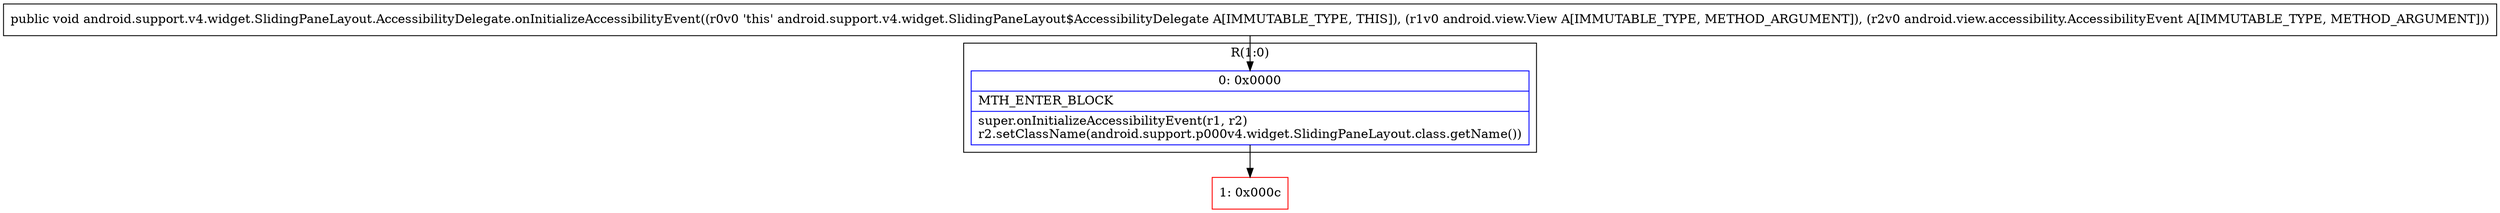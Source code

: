 digraph "CFG forandroid.support.v4.widget.SlidingPaneLayout.AccessibilityDelegate.onInitializeAccessibilityEvent(Landroid\/view\/View;Landroid\/view\/accessibility\/AccessibilityEvent;)V" {
subgraph cluster_Region_646811006 {
label = "R(1:0)";
node [shape=record,color=blue];
Node_0 [shape=record,label="{0\:\ 0x0000|MTH_ENTER_BLOCK\l|super.onInitializeAccessibilityEvent(r1, r2)\lr2.setClassName(android.support.p000v4.widget.SlidingPaneLayout.class.getName())\l}"];
}
Node_1 [shape=record,color=red,label="{1\:\ 0x000c}"];
MethodNode[shape=record,label="{public void android.support.v4.widget.SlidingPaneLayout.AccessibilityDelegate.onInitializeAccessibilityEvent((r0v0 'this' android.support.v4.widget.SlidingPaneLayout$AccessibilityDelegate A[IMMUTABLE_TYPE, THIS]), (r1v0 android.view.View A[IMMUTABLE_TYPE, METHOD_ARGUMENT]), (r2v0 android.view.accessibility.AccessibilityEvent A[IMMUTABLE_TYPE, METHOD_ARGUMENT])) }"];
MethodNode -> Node_0;
Node_0 -> Node_1;
}

